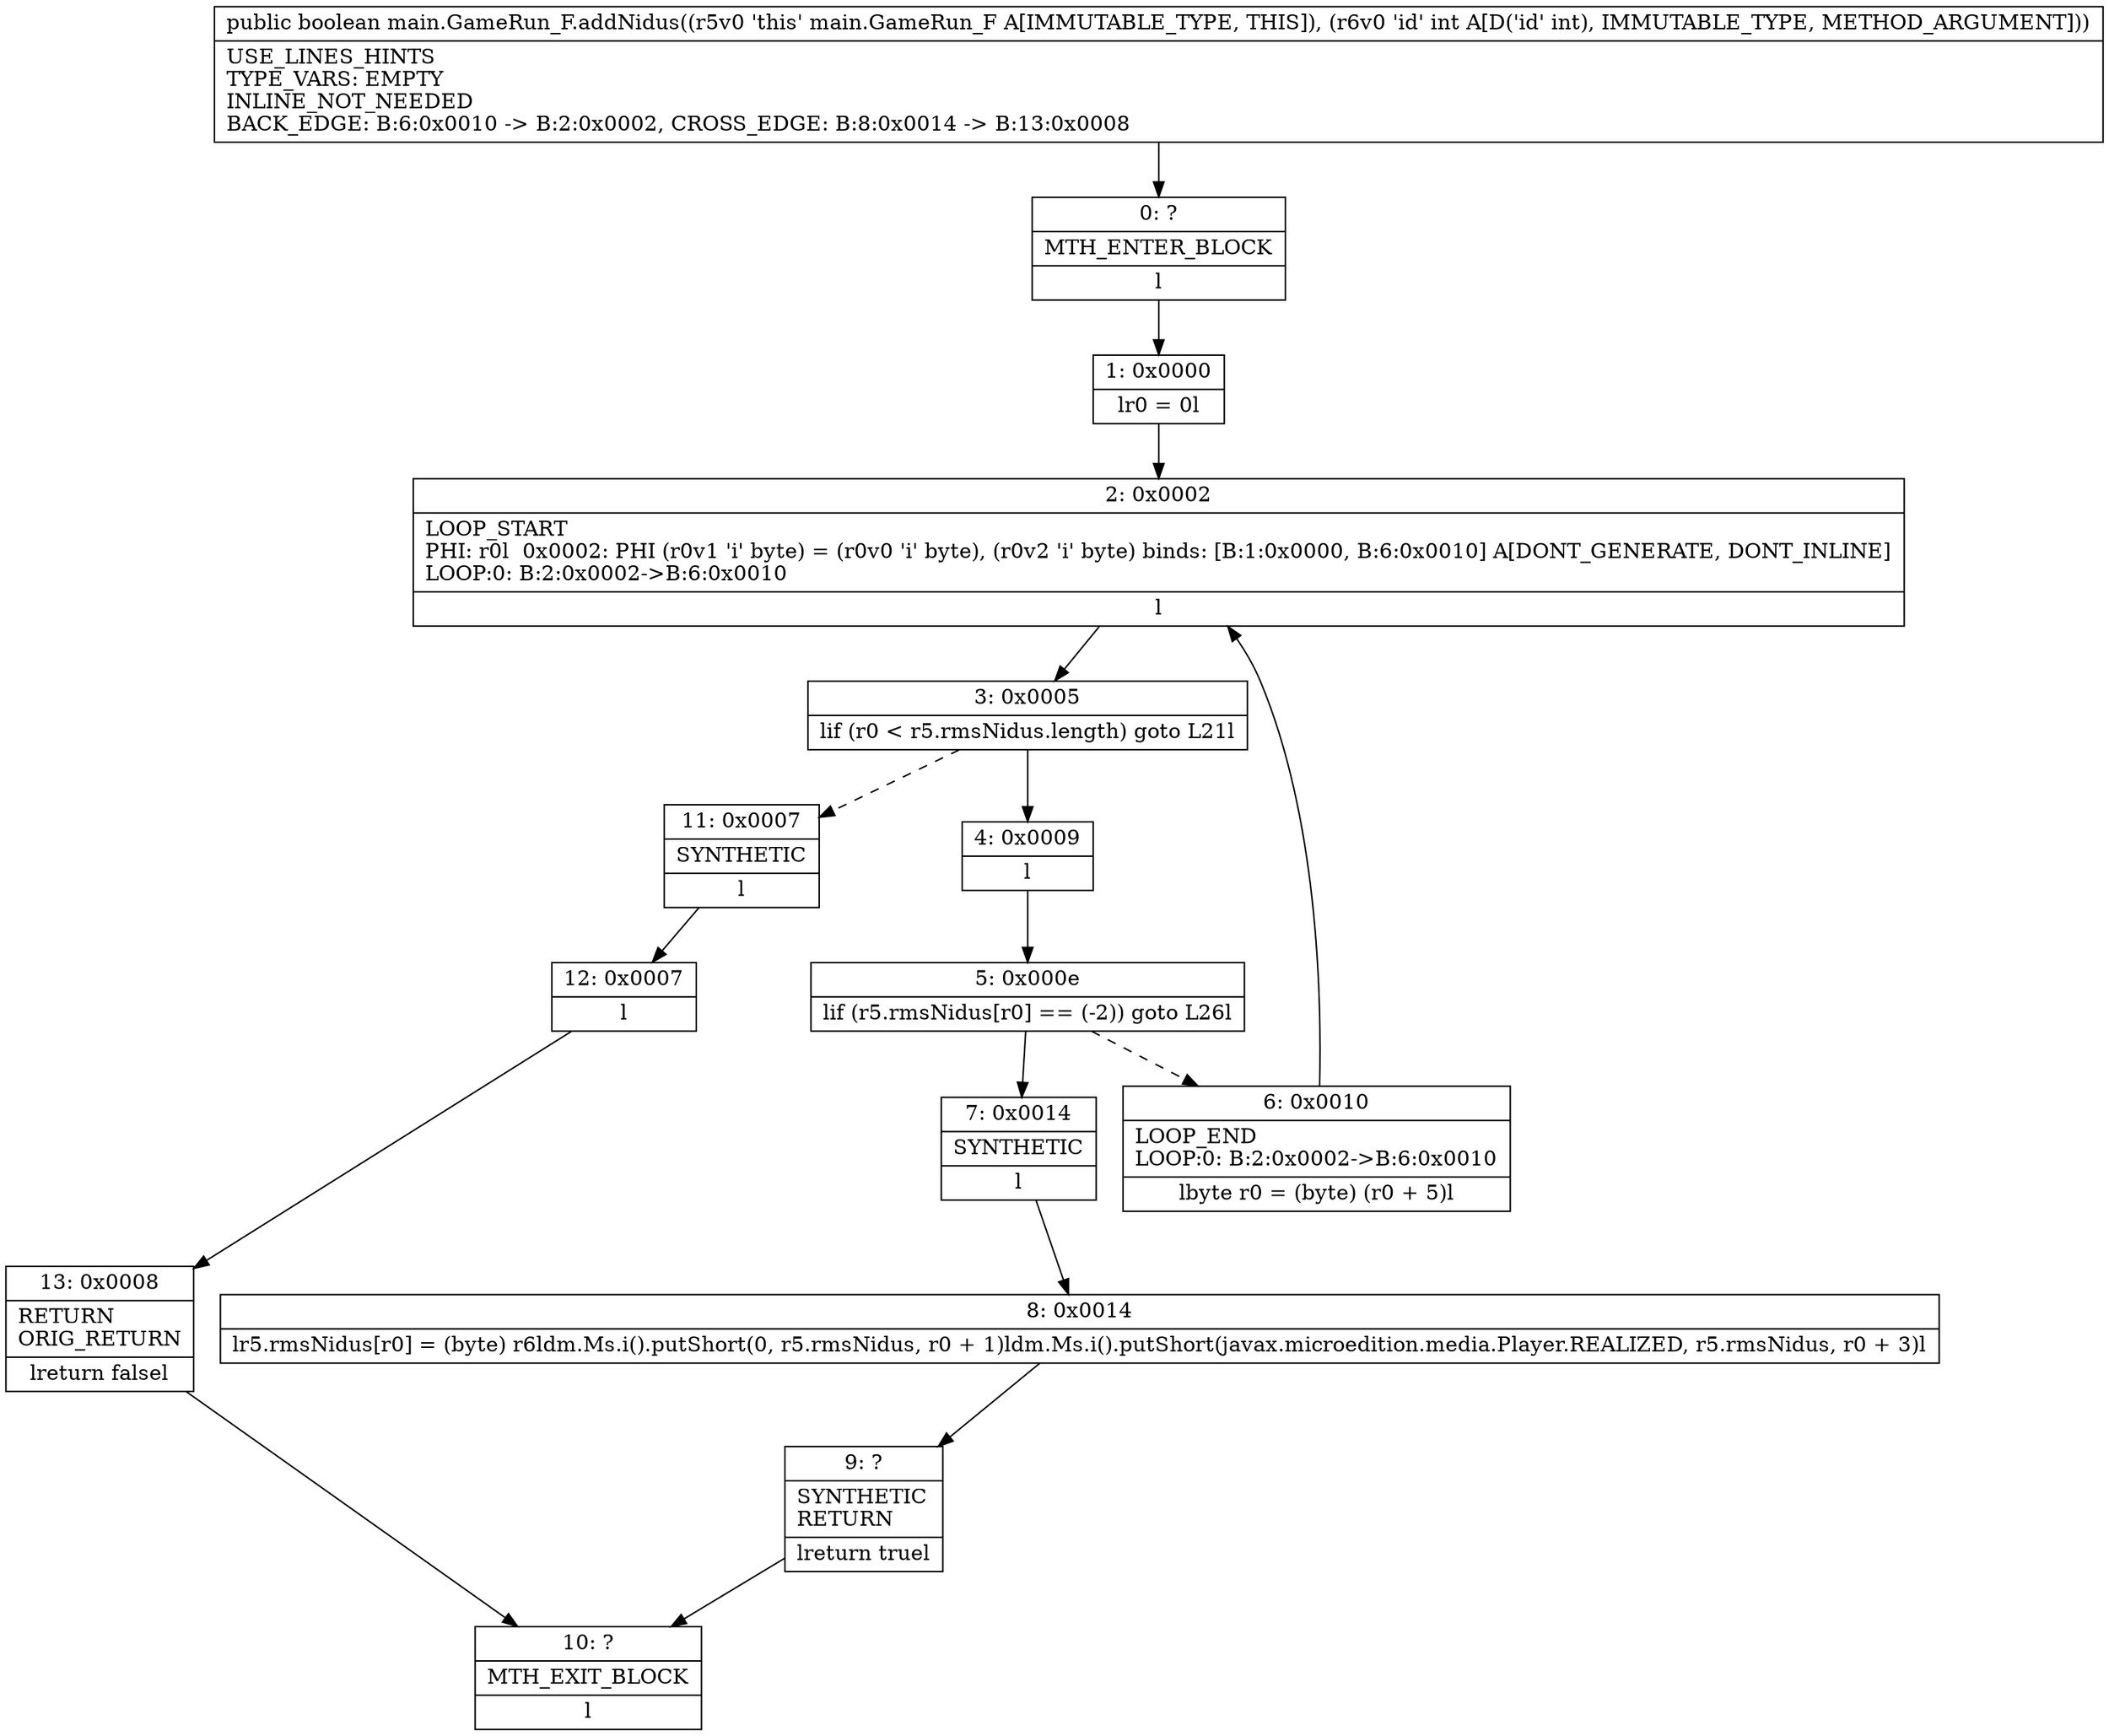 digraph "CFG formain.GameRun_F.addNidus(I)Z" {
Node_0 [shape=record,label="{0\:\ ?|MTH_ENTER_BLOCK\l|l}"];
Node_1 [shape=record,label="{1\:\ 0x0000|lr0 = 0l}"];
Node_2 [shape=record,label="{2\:\ 0x0002|LOOP_START\lPHI: r0l  0x0002: PHI (r0v1 'i' byte) = (r0v0 'i' byte), (r0v2 'i' byte) binds: [B:1:0x0000, B:6:0x0010] A[DONT_GENERATE, DONT_INLINE]\lLOOP:0: B:2:0x0002\-\>B:6:0x0010\l|l}"];
Node_3 [shape=record,label="{3\:\ 0x0005|lif (r0 \< r5.rmsNidus.length) goto L21l}"];
Node_4 [shape=record,label="{4\:\ 0x0009|l}"];
Node_5 [shape=record,label="{5\:\ 0x000e|lif (r5.rmsNidus[r0] == (\-2)) goto L26l}"];
Node_6 [shape=record,label="{6\:\ 0x0010|LOOP_END\lLOOP:0: B:2:0x0002\-\>B:6:0x0010\l|lbyte r0 = (byte) (r0 + 5)l}"];
Node_7 [shape=record,label="{7\:\ 0x0014|SYNTHETIC\l|l}"];
Node_8 [shape=record,label="{8\:\ 0x0014|lr5.rmsNidus[r0] = (byte) r6ldm.Ms.i().putShort(0, r5.rmsNidus, r0 + 1)ldm.Ms.i().putShort(javax.microedition.media.Player.REALIZED, r5.rmsNidus, r0 + 3)l}"];
Node_9 [shape=record,label="{9\:\ ?|SYNTHETIC\lRETURN\l|lreturn truel}"];
Node_10 [shape=record,label="{10\:\ ?|MTH_EXIT_BLOCK\l|l}"];
Node_11 [shape=record,label="{11\:\ 0x0007|SYNTHETIC\l|l}"];
Node_12 [shape=record,label="{12\:\ 0x0007|l}"];
Node_13 [shape=record,label="{13\:\ 0x0008|RETURN\lORIG_RETURN\l|lreturn falsel}"];
MethodNode[shape=record,label="{public boolean main.GameRun_F.addNidus((r5v0 'this' main.GameRun_F A[IMMUTABLE_TYPE, THIS]), (r6v0 'id' int A[D('id' int), IMMUTABLE_TYPE, METHOD_ARGUMENT]))  | USE_LINES_HINTS\lTYPE_VARS: EMPTY\lINLINE_NOT_NEEDED\lBACK_EDGE: B:6:0x0010 \-\> B:2:0x0002, CROSS_EDGE: B:8:0x0014 \-\> B:13:0x0008\l}"];
MethodNode -> Node_0;
Node_0 -> Node_1;
Node_1 -> Node_2;
Node_2 -> Node_3;
Node_3 -> Node_4;
Node_3 -> Node_11[style=dashed];
Node_4 -> Node_5;
Node_5 -> Node_6[style=dashed];
Node_5 -> Node_7;
Node_6 -> Node_2;
Node_7 -> Node_8;
Node_8 -> Node_9;
Node_9 -> Node_10;
Node_11 -> Node_12;
Node_12 -> Node_13;
Node_13 -> Node_10;
}

